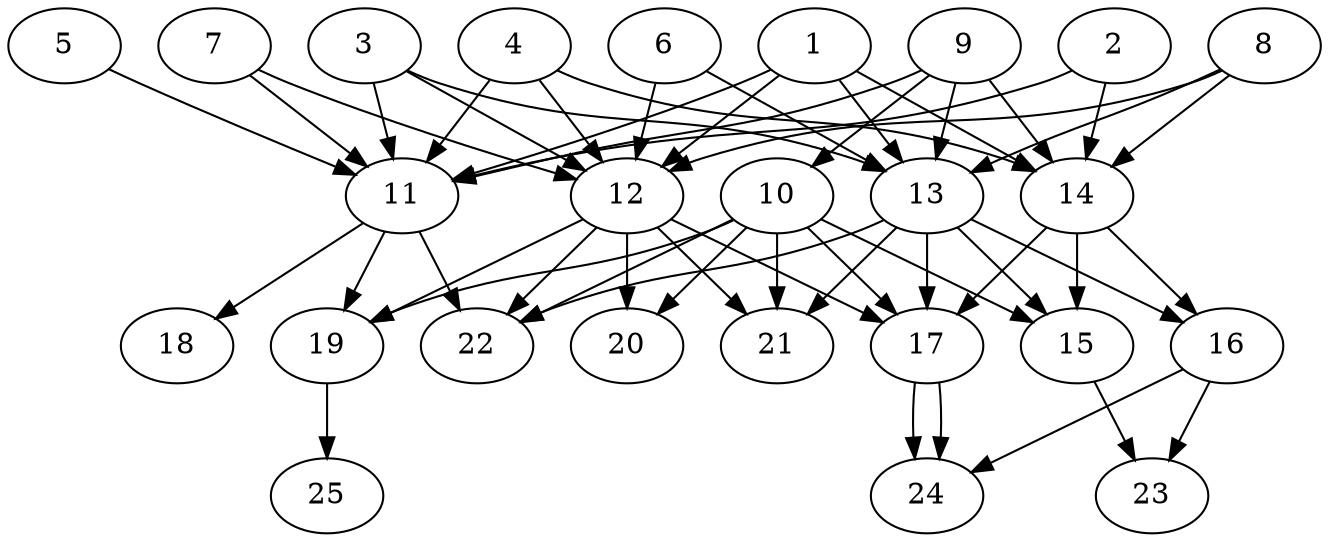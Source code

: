 // DAG automatically generated by daggen at Thu Oct  3 14:00:40 2019
// ./daggen --dot -n 25 --ccr 0.3 --fat 0.7 --regular 0.5 --density 0.7 --mindata 5242880 --maxdata 52428800 
digraph G {
  1 [size="124235093", alpha="0.00", expect_size="37270528"] 
  1 -> 11 [size ="37270528"]
  1 -> 12 [size ="37270528"]
  1 -> 13 [size ="37270528"]
  1 -> 14 [size ="37270528"]
  2 [size="74496000", alpha="0.17", expect_size="22348800"] 
  2 -> 11 [size ="22348800"]
  2 -> 14 [size ="22348800"]
  3 [size="107598507", alpha="0.17", expect_size="32279552"] 
  3 -> 11 [size ="32279552"]
  3 -> 12 [size ="32279552"]
  3 -> 13 [size ="32279552"]
  4 [size="48544427", alpha="0.08", expect_size="14563328"] 
  4 -> 11 [size ="14563328"]
  4 -> 12 [size ="14563328"]
  4 -> 14 [size ="14563328"]
  5 [size="84503893", alpha="0.18", expect_size="25351168"] 
  5 -> 11 [size ="25351168"]
  6 [size="88866133", alpha="0.14", expect_size="26659840"] 
  6 -> 12 [size ="26659840"]
  6 -> 13 [size ="26659840"]
  7 [size="115162453", alpha="0.02", expect_size="34548736"] 
  7 -> 11 [size ="34548736"]
  7 -> 12 [size ="34548736"]
  8 [size="88234667", alpha="0.16", expect_size="26470400"] 
  8 -> 12 [size ="26470400"]
  8 -> 13 [size ="26470400"]
  8 -> 14 [size ="26470400"]
  9 [size="79308800", alpha="0.08", expect_size="23792640"] 
  9 -> 10 [size ="23792640"]
  9 -> 11 [size ="23792640"]
  9 -> 13 [size ="23792640"]
  9 -> 14 [size ="23792640"]
  10 [size="171615573", alpha="0.18", expect_size="51484672"] 
  10 -> 15 [size ="51484672"]
  10 -> 17 [size ="51484672"]
  10 -> 19 [size ="51484672"]
  10 -> 20 [size ="51484672"]
  10 -> 21 [size ="51484672"]
  10 -> 22 [size ="51484672"]
  11 [size="33167360", alpha="0.13", expect_size="9950208"] 
  11 -> 18 [size ="9950208"]
  11 -> 19 [size ="9950208"]
  11 -> 22 [size ="9950208"]
  12 [size="33211733", alpha="0.15", expect_size="9963520"] 
  12 -> 17 [size ="9963520"]
  12 -> 19 [size ="9963520"]
  12 -> 20 [size ="9963520"]
  12 -> 21 [size ="9963520"]
  12 -> 22 [size ="9963520"]
  13 [size="167294293", alpha="0.09", expect_size="50188288"] 
  13 -> 15 [size ="50188288"]
  13 -> 16 [size ="50188288"]
  13 -> 17 [size ="50188288"]
  13 -> 21 [size ="50188288"]
  13 -> 22 [size ="50188288"]
  14 [size="143930027", alpha="0.17", expect_size="43179008"] 
  14 -> 15 [size ="43179008"]
  14 -> 16 [size ="43179008"]
  14 -> 17 [size ="43179008"]
  15 [size="47404373", alpha="0.16", expect_size="14221312"] 
  15 -> 23 [size ="14221312"]
  16 [size="32976213", alpha="0.09", expect_size="9892864"] 
  16 -> 23 [size ="9892864"]
  16 -> 24 [size ="9892864"]
  17 [size="139339093", alpha="0.17", expect_size="41801728"] 
  17 -> 24 [size ="41801728"]
  17 -> 24 [size ="41801728"]
  18 [size="151859200", alpha="0.09", expect_size="45557760"] 
  19 [size="123709440", alpha="0.01", expect_size="37112832"] 
  19 -> 25 [size ="37112832"]
  20 [size="32170667", alpha="0.14", expect_size="9651200"] 
  21 [size="173680640", alpha="0.02", expect_size="52104192"] 
  22 [size="119715840", alpha="0.17", expect_size="35914752"] 
  23 [size="78701227", alpha="0.03", expect_size="23610368"] 
  24 [size="151650987", alpha="0.13", expect_size="45495296"] 
  25 [size="126993067", alpha="0.12", expect_size="38097920"] 
}
